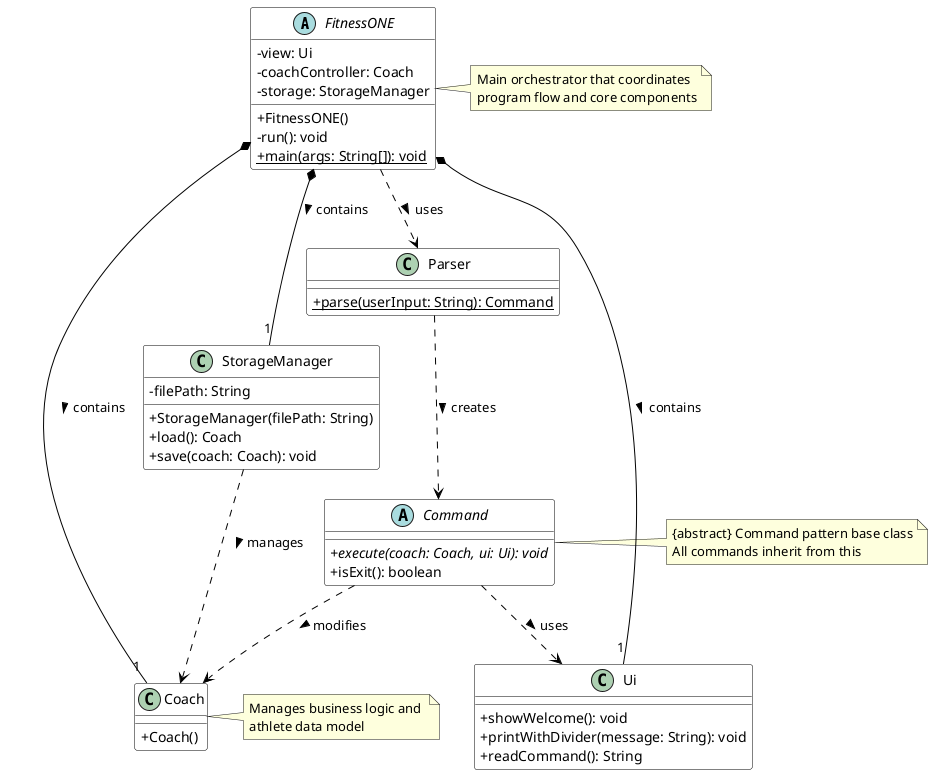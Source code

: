 @startuml
skinparam classAttributeIconSize 0
skinparam class {
    BackgroundColor White
    ArrowColor Black
    BorderColor Black
}

abstract class FitnessONE {
    - view: Ui
    - coachController: Coach
    - storage: StorageManager
    + FitnessONE()
    - run(): void
    + {static} main(args: String[]): void
}

class Ui {
    + showWelcome(): void
    + printWithDivider(message: String): void
    + readCommand(): String
}

class Parser {
    + {static} parse(userInput: String): Command
}

abstract class Command {
    {abstract} + execute(coach: Coach, ui: Ui): void
    + isExit(): boolean
}

class Coach {
    + Coach()
}

class StorageManager {
    - filePath: String
    + StorageManager(filePath: String)
    + load(): Coach
    + save(coach: Coach): void
}

' Relationships with proper multiplicity
FitnessONE *-- "1" Ui : contains >
FitnessONE *-- "1" Coach : contains >
FitnessONE *-- "1" StorageManager : contains >
FitnessONE ..> Parser : uses >
Parser ..> Command : creates >
Command ..> Coach : modifies >
Command ..> Ui : uses >
StorageManager ..> Coach : manages >

note right of FitnessONE
  Main orchestrator that coordinates
  program flow and core components
end note

note right of Command
  {abstract} Command pattern base class
  All commands inherit from this
end note

note right of Coach
  Manages business logic and 
  athlete data model
end note

@enduml